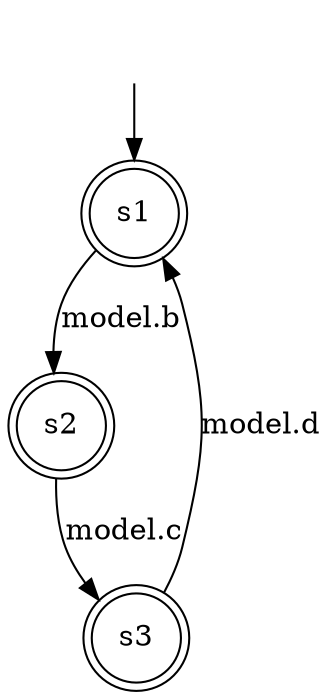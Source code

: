 digraph automaton {
	1 [label=<s1> shape="doublecircle"];
	2 [label=<s2> shape="doublecircle"];
	3 [label=<s3> shape="doublecircle"];
	__init1 [label=<> shape="none"];
	__init1 -> 1;
	1 -> 2 [label=<model.b> id="1-0-2"];
	2 -> 3 [label=<model.c> id="2-0-3"];
	3 -> 1 [label=<model.d> id="3-0-1"];
}
